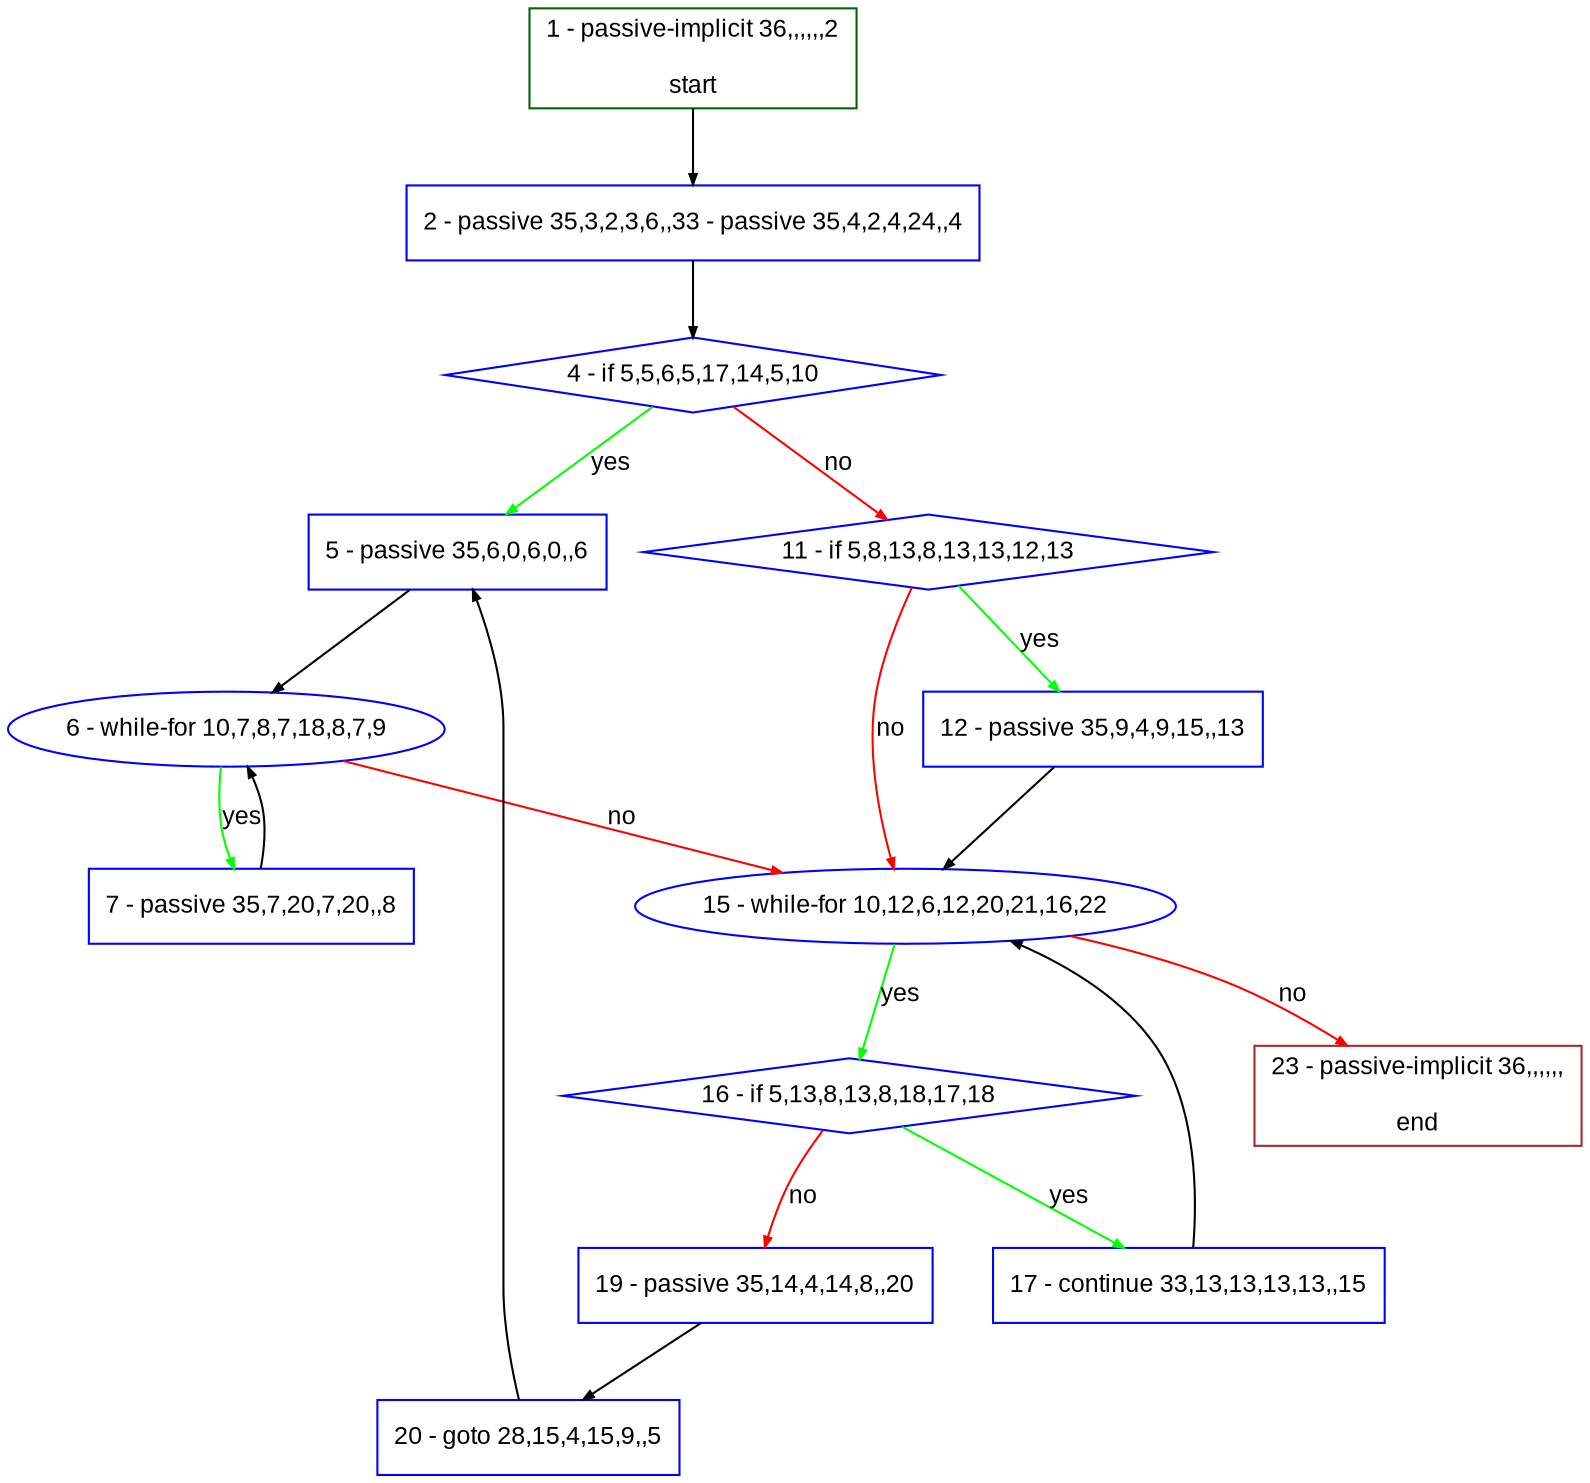 digraph "" {
  graph [style="rounded,filled", label="", fontsize="12", packmode="clust", bgcolor="white", pack="true", compound="true", fontname="Arial", fillcolor="#FFFFCC"];
  node [style="filled", label="", fixedsize="false", fontsize="12", shape="rectangle", color="grey", compound="true", fontname="Arial", node_initialized="no", fillcolor="white"];
  edge [lhead="", arrowtail="none", label="", arrowhead="normal", fontsize="12", ltail="", dir="forward", color="black", arrowsize="0.5", compound="true", fontcolor="black", fontname="Arial"];
  __N1 [style="filled", label="2 - passive 35,3,2,3,6,,33 - passive 35,4,2,4,24,,4", shape="box", color="#0000ff", fillcolor="#ffffff"];
  __N2 [style="filled", label="1 - passive-implicit 36,,,,,,2\n\nstart", shape="box", color="#006400", fillcolor="#ffffff"];
  __N3 [style="filled", label="4 - if 5,5,6,5,17,14,5,10", shape="diamond", color="#0000ff", fillcolor="#ffffff"];
  __N4 [style="filled", label="5 - passive 35,6,0,6,0,,6", shape="box", color="#0000ff", fillcolor="#ffffff"];
  __N5 [style="filled", label="11 - if 5,8,13,8,13,13,12,13", shape="diamond", color="#0000ff", fillcolor="#ffffff"];
  __N6 [style="filled", label="6 - while-for 10,7,8,7,18,8,7,9", shape="oval", color="#0000ff", fillcolor="#ffffff"];
  __N7 [style="filled", label="7 - passive 35,7,20,7,20,,8", shape="box", color="#0000ff", fillcolor="#ffffff"];
  __N8 [style="filled", label="15 - while-for 10,12,6,12,20,21,16,22", shape="oval", color="#0000ff", fillcolor="#ffffff"];
  __N9 [style="filled", label="12 - passive 35,9,4,9,15,,13", shape="box", color="#0000ff", fillcolor="#ffffff"];
  __N10 [style="filled", label="16 - if 5,13,8,13,8,18,17,18", shape="diamond", color="#0000ff", fillcolor="#ffffff"];
  __N11 [style="filled", label="23 - passive-implicit 36,,,,,,\n\nend", shape="box", color="#a52a2a", fillcolor="#ffffff"];
  __N12 [style="filled", label="17 - continue 33,13,13,13,13,,15", shape="box", color="#0000ff", fillcolor="#ffffff"];
  __N13 [style="filled", label="19 - passive 35,14,4,14,8,,20", shape="box", color="#0000ff", fillcolor="#ffffff"];
  __N14 [style="filled", label="20 - goto 28,15,4,15,9,,5", shape="box", color="#0000ff", fillcolor="#ffffff"];
  __N2 -> __N1 [arrowtail="none", arrowhead="normal", label="", dir="forward", color="#000000"];
  __N1 -> __N3 [arrowtail="none", arrowhead="normal", label="", dir="forward", color="#000000"];
  __N3 -> __N4 [arrowtail="none", arrowhead="normal", label="yes", dir="forward", color="#00ff00"];
  __N3 -> __N5 [arrowtail="none", arrowhead="normal", label="no", dir="forward", color="#ff0000"];
  __N4 -> __N6 [arrowtail="none", arrowhead="normal", label="", dir="forward", color="#000000"];
  __N6 -> __N7 [arrowtail="none", arrowhead="normal", label="yes", dir="forward", color="#00ff00"];
  __N7 -> __N6 [arrowtail="none", arrowhead="normal", label="", dir="forward", color="#000000"];
  __N6 -> __N8 [arrowtail="none", arrowhead="normal", label="no", dir="forward", color="#ff0000"];
  __N5 -> __N9 [arrowtail="none", arrowhead="normal", label="yes", dir="forward", color="#00ff00"];
  __N5 -> __N8 [arrowtail="none", arrowhead="normal", label="no", dir="forward", color="#ff0000"];
  __N9 -> __N8 [arrowtail="none", arrowhead="normal", label="", dir="forward", color="#000000"];
  __N8 -> __N10 [arrowtail="none", arrowhead="normal", label="yes", dir="forward", color="#00ff00"];
  __N8 -> __N11 [arrowtail="none", arrowhead="normal", label="no", dir="forward", color="#ff0000"];
  __N10 -> __N12 [arrowtail="none", arrowhead="normal", label="yes", dir="forward", color="#00ff00"];
  __N10 -> __N13 [arrowtail="none", arrowhead="normal", label="no", dir="forward", color="#ff0000"];
  __N12 -> __N8 [arrowtail="none", arrowhead="normal", label="", dir="forward", color="#000000"];
  __N13 -> __N14 [arrowtail="none", arrowhead="normal", label="", dir="forward", color="#000000"];
  __N14 -> __N4 [arrowtail="none", arrowhead="normal", label="", dir="forward", color="#000000"];
}
